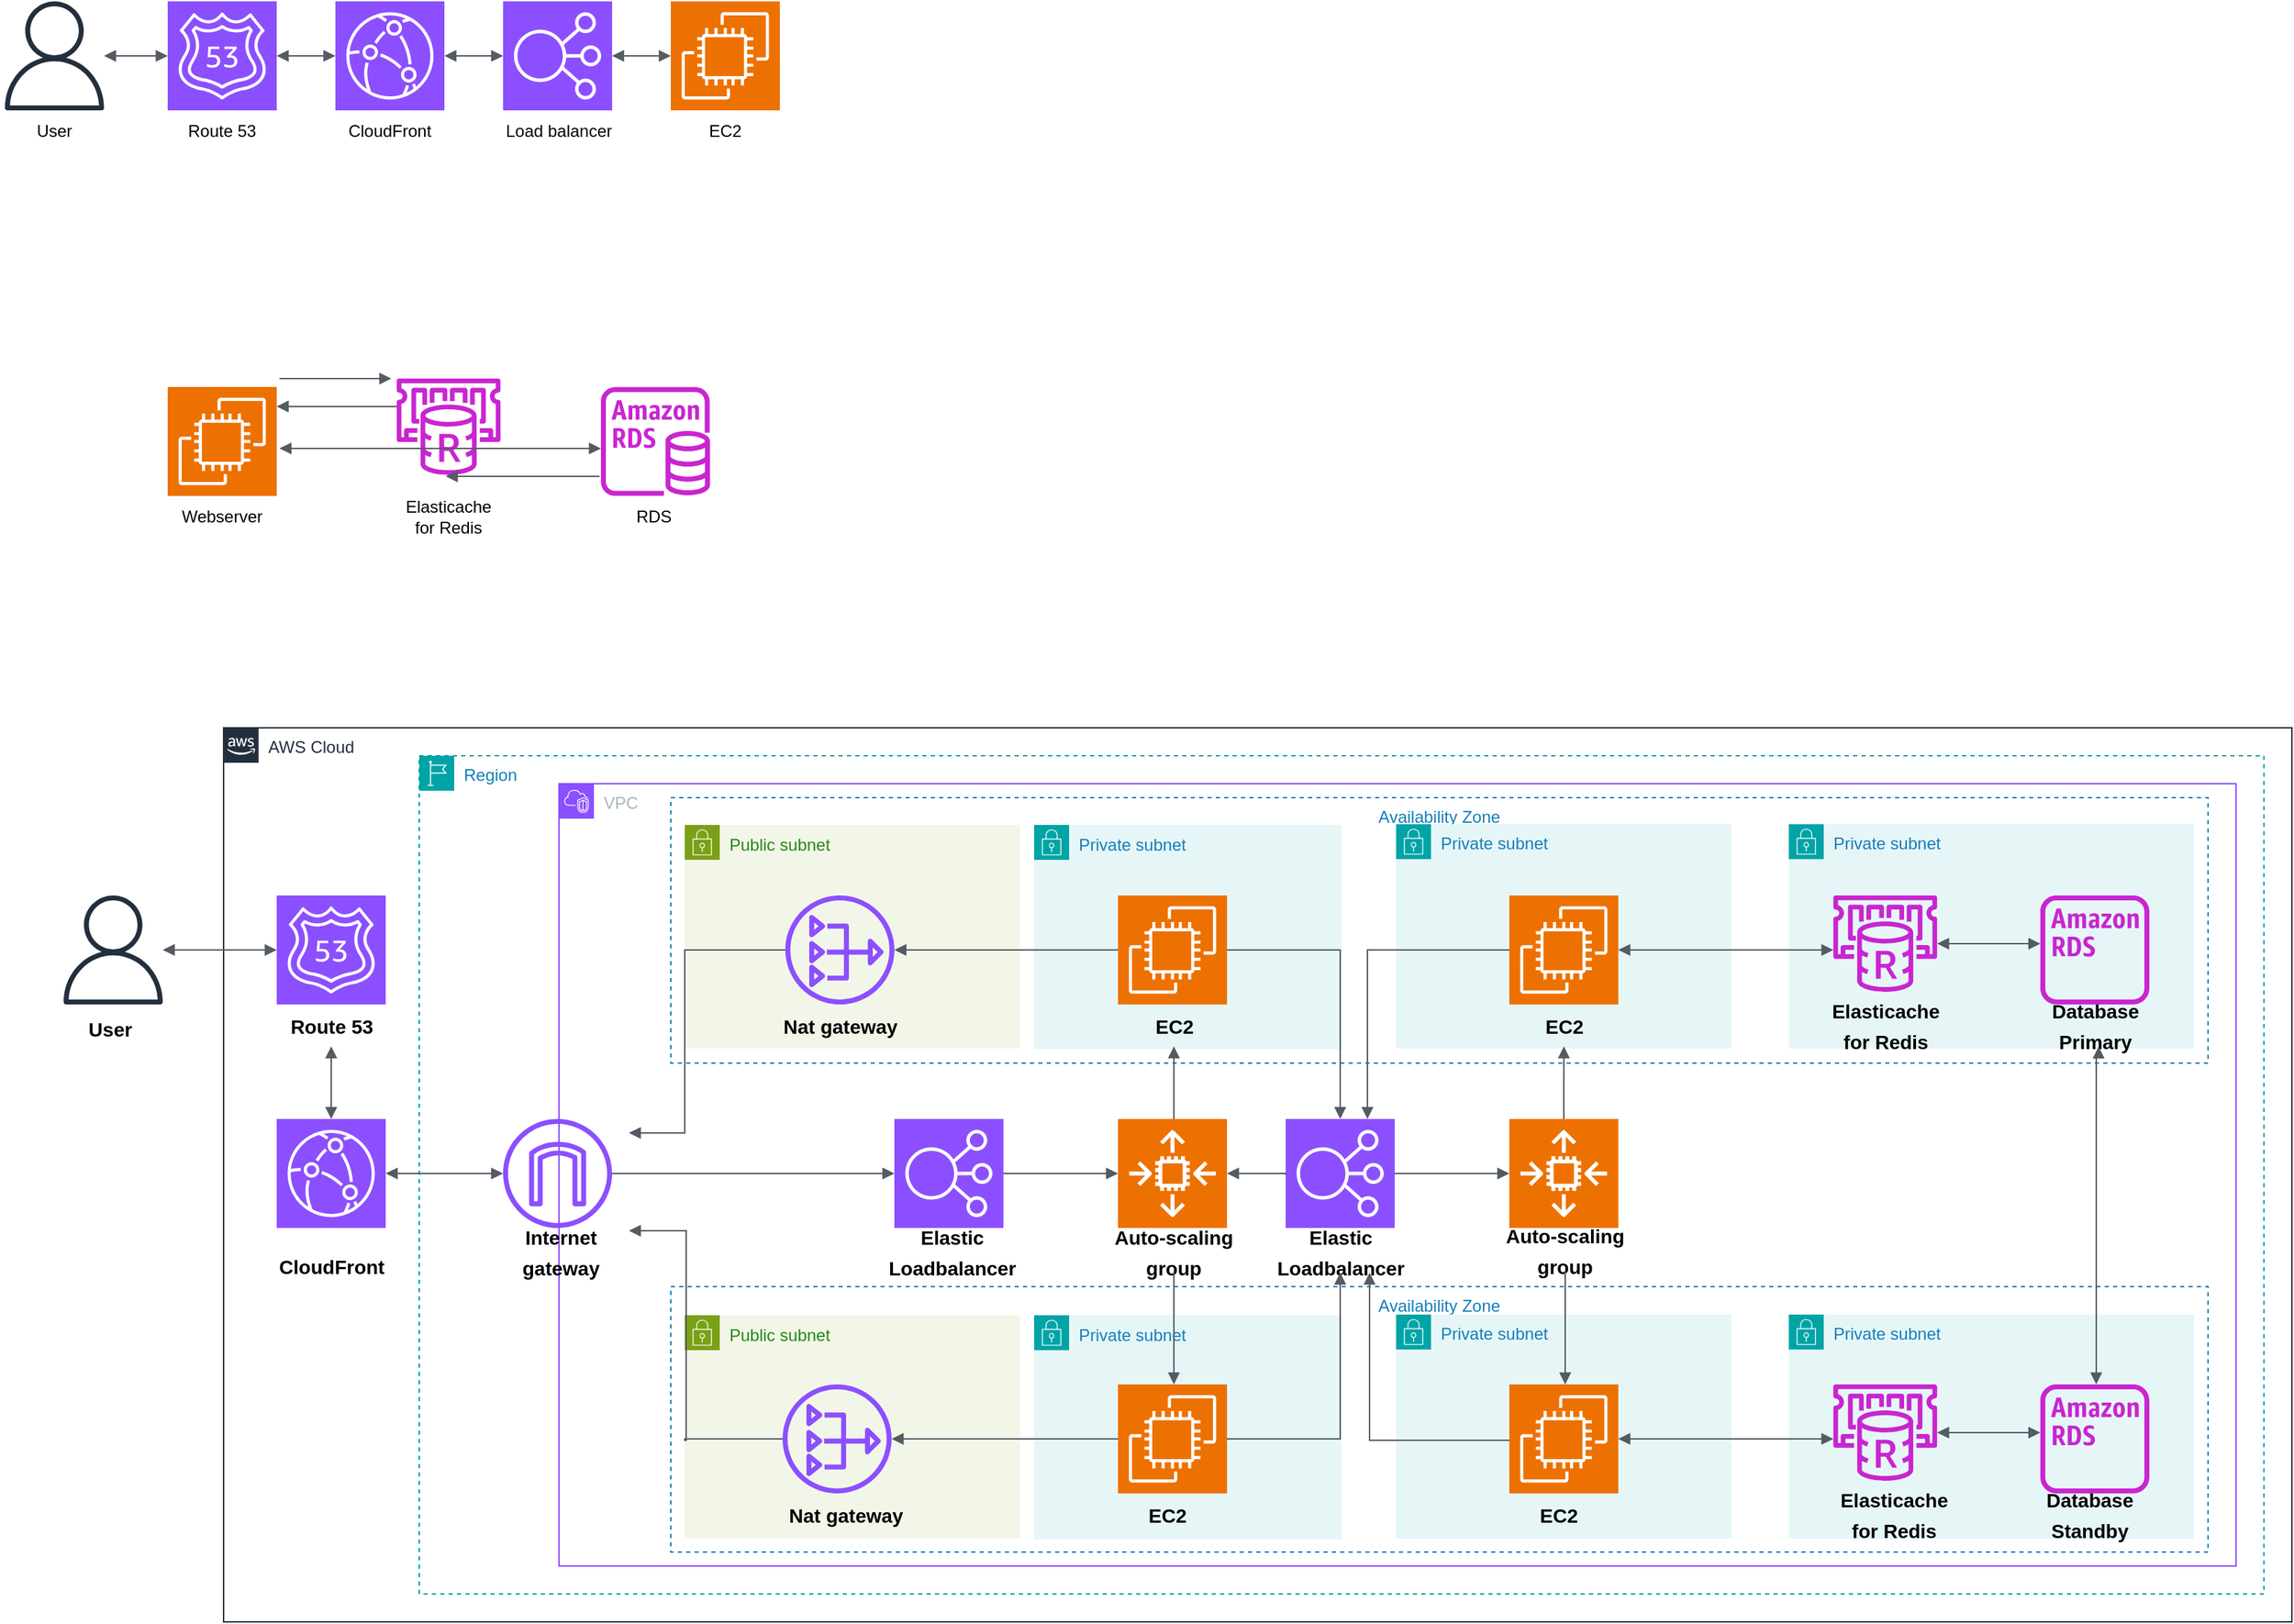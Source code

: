 <mxfile version="24.0.7" type="device">
  <diagram name="Sivu-1" id="OQtC_-HwIyGsEaLEecIQ">
    <mxGraphModel dx="818" dy="441" grid="1" gridSize="10" guides="1" tooltips="1" connect="1" arrows="1" fold="1" page="1" pageScale="1" pageWidth="827" pageHeight="1169" math="0" shadow="0">
      <root>
        <mxCell id="0" />
        <mxCell id="1" style="" parent="0" />
        <mxCell id="A7Okcxwv-YpMzJRRFR9Q-1" value="" style="sketch=0;points=[[0,0,0],[0.25,0,0],[0.5,0,0],[0.75,0,0],[1,0,0],[0,1,0],[0.25,1,0],[0.5,1,0],[0.75,1,0],[1,1,0],[0,0.25,0],[0,0.5,0],[0,0.75,0],[1,0.25,0],[1,0.5,0],[1,0.75,0]];outlineConnect=0;fontColor=#232F3E;fillColor=#8C4FFF;strokeColor=#ffffff;dashed=0;verticalLabelPosition=bottom;verticalAlign=top;align=center;html=1;fontSize=12;fontStyle=0;aspect=fixed;shape=mxgraph.aws4.resourceIcon;resIcon=mxgraph.aws4.cloudfront;" vertex="1" parent="1">
          <mxGeometry x="280" y="160" width="78" height="78" as="geometry" />
        </mxCell>
        <mxCell id="A7Okcxwv-YpMzJRRFR9Q-2" value="" style="sketch=0;points=[[0,0,0],[0.25,0,0],[0.5,0,0],[0.75,0,0],[1,0,0],[0,1,0],[0.25,1,0],[0.5,1,0],[0.75,1,0],[1,1,0],[0,0.25,0],[0,0.5,0],[0,0.75,0],[1,0.25,0],[1,0.5,0],[1,0.75,0]];outlineConnect=0;fontColor=#232F3E;fillColor=#ED7100;strokeColor=#ffffff;dashed=0;verticalLabelPosition=bottom;verticalAlign=top;align=center;html=1;fontSize=12;fontStyle=0;aspect=fixed;shape=mxgraph.aws4.resourceIcon;resIcon=mxgraph.aws4.ec2;" vertex="1" parent="1">
          <mxGeometry x="520" y="160" width="78" height="78" as="geometry" />
        </mxCell>
        <mxCell id="A7Okcxwv-YpMzJRRFR9Q-3" value="" style="sketch=0;outlineConnect=0;fontColor=#232F3E;gradientColor=none;fillColor=#232F3D;strokeColor=none;dashed=0;verticalLabelPosition=bottom;verticalAlign=top;align=center;html=1;fontSize=12;fontStyle=0;aspect=fixed;pointerEvents=1;shape=mxgraph.aws4.user;" vertex="1" parent="1">
          <mxGeometry x="40" y="160" width="78" height="78" as="geometry" />
        </mxCell>
        <mxCell id="A7Okcxwv-YpMzJRRFR9Q-5" value="" style="sketch=0;points=[[0,0,0],[0.25,0,0],[0.5,0,0],[0.75,0,0],[1,0,0],[0,1,0],[0.25,1,0],[0.5,1,0],[0.75,1,0],[1,1,0],[0,0.25,0],[0,0.5,0],[0,0.75,0],[1,0.25,0],[1,0.5,0],[1,0.75,0]];outlineConnect=0;fontColor=#232F3E;fillColor=#8C4FFF;strokeColor=#ffffff;dashed=0;verticalLabelPosition=bottom;verticalAlign=top;align=center;html=1;fontSize=12;fontStyle=0;aspect=fixed;shape=mxgraph.aws4.resourceIcon;resIcon=mxgraph.aws4.elastic_load_balancing;" vertex="1" parent="1">
          <mxGeometry x="400" y="160" width="78" height="78" as="geometry" />
        </mxCell>
        <mxCell id="A7Okcxwv-YpMzJRRFR9Q-7" value="" style="edgeStyle=orthogonalEdgeStyle;html=1;endArrow=block;elbow=vertical;startArrow=block;startFill=1;endFill=1;strokeColor=#545B64;rounded=0;exitX=1;exitY=0.5;exitDx=0;exitDy=0;exitPerimeter=0;" edge="1" parent="1" source="A7Okcxwv-YpMzJRRFR9Q-1" target="A7Okcxwv-YpMzJRRFR9Q-5">
          <mxGeometry width="100" relative="1" as="geometry">
            <mxPoint x="360" y="400" as="sourcePoint" />
            <mxPoint x="460" y="400" as="targetPoint" />
          </mxGeometry>
        </mxCell>
        <mxCell id="A7Okcxwv-YpMzJRRFR9Q-8" value="" style="edgeStyle=orthogonalEdgeStyle;html=1;endArrow=block;elbow=vertical;startArrow=block;startFill=1;endFill=1;strokeColor=#545B64;rounded=0;" edge="1" parent="1" source="A7Okcxwv-YpMzJRRFR9Q-5" target="A7Okcxwv-YpMzJRRFR9Q-2">
          <mxGeometry width="100" relative="1" as="geometry">
            <mxPoint x="360" y="400" as="sourcePoint" />
            <mxPoint x="460" y="400" as="targetPoint" />
          </mxGeometry>
        </mxCell>
        <mxCell id="A7Okcxwv-YpMzJRRFR9Q-9" value="User" style="text;strokeColor=none;align=center;fillColor=none;html=1;verticalAlign=middle;whiteSpace=wrap;rounded=0;" vertex="1" parent="1">
          <mxGeometry x="49" y="238" width="60" height="30" as="geometry" />
        </mxCell>
        <mxCell id="A7Okcxwv-YpMzJRRFR9Q-10" value="" style="sketch=0;points=[[0,0,0],[0.25,0,0],[0.5,0,0],[0.75,0,0],[1,0,0],[0,1,0],[0.25,1,0],[0.5,1,0],[0.75,1,0],[1,1,0],[0,0.25,0],[0,0.5,0],[0,0.75,0],[1,0.25,0],[1,0.5,0],[1,0.75,0]];outlineConnect=0;fontColor=#232F3E;fillColor=#8C4FFF;strokeColor=#ffffff;dashed=0;verticalLabelPosition=bottom;verticalAlign=top;align=center;html=1;fontSize=12;fontStyle=0;aspect=fixed;shape=mxgraph.aws4.resourceIcon;resIcon=mxgraph.aws4.route_53;" vertex="1" parent="1">
          <mxGeometry x="160" y="160" width="78" height="78" as="geometry" />
        </mxCell>
        <mxCell id="A7Okcxwv-YpMzJRRFR9Q-11" value="Route 53" style="text;strokeColor=none;align=center;fillColor=none;html=1;verticalAlign=middle;whiteSpace=wrap;rounded=0;" vertex="1" parent="1">
          <mxGeometry x="169" y="238" width="60" height="30" as="geometry" />
        </mxCell>
        <mxCell id="A7Okcxwv-YpMzJRRFR9Q-12" value="CloudFront" style="text;strokeColor=none;align=center;fillColor=none;html=1;verticalAlign=middle;whiteSpace=wrap;rounded=0;" vertex="1" parent="1">
          <mxGeometry x="289" y="238" width="60" height="30" as="geometry" />
        </mxCell>
        <mxCell id="A7Okcxwv-YpMzJRRFR9Q-13" value="Load balancer" style="text;strokeColor=none;align=center;fillColor=none;html=1;verticalAlign=middle;whiteSpace=wrap;rounded=0;" vertex="1" parent="1">
          <mxGeometry x="400" y="238" width="80" height="30" as="geometry" />
        </mxCell>
        <mxCell id="A7Okcxwv-YpMzJRRFR9Q-14" value="EC2" style="text;strokeColor=none;align=center;fillColor=none;html=1;verticalAlign=middle;whiteSpace=wrap;rounded=0;" vertex="1" parent="1">
          <mxGeometry x="529" y="238" width="60" height="30" as="geometry" />
        </mxCell>
        <mxCell id="A7Okcxwv-YpMzJRRFR9Q-15" value="" style="edgeStyle=orthogonalEdgeStyle;html=1;endArrow=block;elbow=vertical;startArrow=block;startFill=1;endFill=1;strokeColor=#545B64;rounded=0;" edge="1" parent="1" source="A7Okcxwv-YpMzJRRFR9Q-10" target="A7Okcxwv-YpMzJRRFR9Q-1">
          <mxGeometry width="100" relative="1" as="geometry">
            <mxPoint x="360" y="400" as="sourcePoint" />
            <mxPoint x="460" y="400" as="targetPoint" />
          </mxGeometry>
        </mxCell>
        <mxCell id="A7Okcxwv-YpMzJRRFR9Q-16" value="" style="edgeStyle=orthogonalEdgeStyle;html=1;endArrow=block;elbow=vertical;startArrow=block;startFill=1;endFill=1;strokeColor=#545B64;rounded=0;" edge="1" parent="1" source="A7Okcxwv-YpMzJRRFR9Q-3" target="A7Okcxwv-YpMzJRRFR9Q-10">
          <mxGeometry width="100" relative="1" as="geometry">
            <mxPoint x="360" y="400" as="sourcePoint" />
            <mxPoint x="460" y="400" as="targetPoint" />
          </mxGeometry>
        </mxCell>
        <mxCell id="A7Okcxwv-YpMzJRRFR9Q-17" value="" style="sketch=0;outlineConnect=0;fontColor=#232F3E;gradientColor=none;fillColor=#C925D1;strokeColor=none;dashed=0;verticalLabelPosition=bottom;verticalAlign=top;align=center;html=1;fontSize=12;fontStyle=0;aspect=fixed;pointerEvents=1;shape=mxgraph.aws4.elasticache_for_redis;" vertex="1" parent="1">
          <mxGeometry x="322" y="430" width="78" height="69" as="geometry" />
        </mxCell>
        <mxCell id="A7Okcxwv-YpMzJRRFR9Q-18" value="" style="sketch=0;outlineConnect=0;fontColor=#232F3E;gradientColor=none;fillColor=#C925D1;strokeColor=none;dashed=0;verticalLabelPosition=bottom;verticalAlign=top;align=center;html=1;fontSize=12;fontStyle=0;aspect=fixed;pointerEvents=1;shape=mxgraph.aws4.rds_instance;" vertex="1" parent="1">
          <mxGeometry x="470" y="436" width="78" height="78" as="geometry" />
        </mxCell>
        <mxCell id="A7Okcxwv-YpMzJRRFR9Q-19" value="" style="sketch=0;points=[[0,0,0],[0.25,0,0],[0.5,0,0],[0.75,0,0],[1,0,0],[0,1,0],[0.25,1,0],[0.5,1,0],[0.75,1,0],[1,1,0],[0,0.25,0],[0,0.5,0],[0,0.75,0],[1,0.25,0],[1,0.5,0],[1,0.75,0]];outlineConnect=0;fontColor=#232F3E;fillColor=#ED7100;strokeColor=#ffffff;dashed=0;verticalLabelPosition=bottom;verticalAlign=top;align=center;html=1;fontSize=12;fontStyle=0;aspect=fixed;shape=mxgraph.aws4.resourceIcon;resIcon=mxgraph.aws4.ec2;" vertex="1" parent="1">
          <mxGeometry x="160" y="436" width="78" height="78" as="geometry" />
        </mxCell>
        <mxCell id="A7Okcxwv-YpMzJRRFR9Q-21" value="" style="edgeStyle=orthogonalEdgeStyle;html=1;endArrow=block;elbow=vertical;startArrow=none;endFill=1;strokeColor=#545B64;rounded=0;" edge="1" parent="1">
          <mxGeometry width="100" relative="1" as="geometry">
            <mxPoint x="323.875" y="449.996" as="sourcePoint" />
            <mxPoint x="238" y="449.996" as="targetPoint" />
            <Array as="points">
              <mxPoint x="260" y="449.51" />
              <mxPoint x="260" y="449.51" />
            </Array>
          </mxGeometry>
        </mxCell>
        <mxCell id="A7Okcxwv-YpMzJRRFR9Q-22" value="" style="edgeStyle=orthogonalEdgeStyle;html=1;endArrow=block;elbow=vertical;startArrow=block;startFill=1;endFill=1;strokeColor=#545B64;rounded=0;" edge="1" parent="1">
          <mxGeometry width="100" relative="1" as="geometry">
            <mxPoint x="240" y="480" as="sourcePoint" />
            <mxPoint x="470" y="480" as="targetPoint" />
          </mxGeometry>
        </mxCell>
        <mxCell id="A7Okcxwv-YpMzJRRFR9Q-23" value="Webserver" style="text;strokeColor=none;align=center;fillColor=none;html=1;verticalAlign=middle;whiteSpace=wrap;rounded=0;" vertex="1" parent="1">
          <mxGeometry x="169" y="514" width="60" height="30" as="geometry" />
        </mxCell>
        <mxCell id="A7Okcxwv-YpMzJRRFR9Q-24" value="Elasticache for Redis" style="text;strokeColor=none;align=center;fillColor=none;html=1;verticalAlign=middle;whiteSpace=wrap;rounded=0;" vertex="1" parent="1">
          <mxGeometry x="331" y="514" width="60" height="30" as="geometry" />
        </mxCell>
        <mxCell id="A7Okcxwv-YpMzJRRFR9Q-25" value="RDS" style="text;strokeColor=none;align=center;fillColor=none;html=1;verticalAlign=middle;whiteSpace=wrap;rounded=0;" vertex="1" parent="1">
          <mxGeometry x="478" y="514" width="60" height="30" as="geometry" />
        </mxCell>
        <mxCell id="A7Okcxwv-YpMzJRRFR9Q-71" value="Alueet" style="locked=1;" parent="0" />
        <mxCell id="A7Okcxwv-YpMzJRRFR9Q-49" value="VPC" style="points=[[0,0],[0.25,0],[0.5,0],[0.75,0],[1,0],[1,0.25],[1,0.5],[1,0.75],[1,1],[0.75,1],[0.5,1],[0.25,1],[0,1],[0,0.75],[0,0.5],[0,0.25]];outlineConnect=0;gradientColor=none;html=1;whiteSpace=wrap;fontSize=12;fontStyle=0;container=1;pointerEvents=0;collapsible=0;recursiveResize=0;shape=mxgraph.aws4.group;grIcon=mxgraph.aws4.group_vpc2;strokeColor=#8C4FFF;fillColor=none;verticalAlign=top;align=left;spacingLeft=30;fontColor=#AAB7B8;dashed=0;" vertex="1" parent="A7Okcxwv-YpMzJRRFR9Q-71">
          <mxGeometry x="440" y="720" width="1200" height="560" as="geometry" />
        </mxCell>
        <mxCell id="A7Okcxwv-YpMzJRRFR9Q-50" value="Availability Zone" style="fillColor=none;strokeColor=#147EBA;dashed=1;verticalAlign=top;fontStyle=0;fontColor=#147EBA;whiteSpace=wrap;html=1;" vertex="1" parent="A7Okcxwv-YpMzJRRFR9Q-49">
          <mxGeometry x="80" y="10" width="1100" height="190" as="geometry" />
        </mxCell>
        <mxCell id="A7Okcxwv-YpMzJRRFR9Q-59" value="Availability Zone" style="fillColor=none;strokeColor=#147EBA;dashed=1;verticalAlign=top;fontStyle=0;fontColor=#147EBA;whiteSpace=wrap;html=1;" vertex="1" parent="A7Okcxwv-YpMzJRRFR9Q-49">
          <mxGeometry x="80" y="360" width="1100" height="190" as="geometry" />
        </mxCell>
        <mxCell id="A7Okcxwv-YpMzJRRFR9Q-67" value="" style="sketch=0;outlineConnect=0;fontColor=#232F3E;gradientColor=none;fillColor=#C925D1;strokeColor=none;dashed=0;verticalLabelPosition=bottom;verticalAlign=top;align=center;html=1;fontSize=12;fontStyle=0;aspect=fixed;pointerEvents=1;shape=mxgraph.aws4.elasticache_for_redis;" vertex="1" parent="A7Okcxwv-YpMzJRRFR9Q-49">
          <mxGeometry x="920" y="80" width="78" height="69" as="geometry" />
        </mxCell>
        <mxCell id="A7Okcxwv-YpMzJRRFR9Q-47" value="Region" style="points=[[0,0],[0.25,0],[0.5,0],[0.75,0],[1,0],[1,0.25],[1,0.5],[1,0.75],[1,1],[0.75,1],[0.5,1],[0.25,1],[0,1],[0,0.75],[0,0.5],[0,0.25]];outlineConnect=0;gradientColor=none;html=1;whiteSpace=wrap;fontSize=12;fontStyle=0;container=1;pointerEvents=0;collapsible=0;recursiveResize=0;shape=mxgraph.aws4.group;grIcon=mxgraph.aws4.group_region;strokeColor=#00A4A6;fillColor=none;verticalAlign=top;align=left;spacingLeft=30;fontColor=#147EBA;dashed=1;" vertex="1" parent="A7Okcxwv-YpMzJRRFR9Q-71">
          <mxGeometry x="340" y="700" width="1320" height="600" as="geometry" />
        </mxCell>
        <mxCell id="A7Okcxwv-YpMzJRRFR9Q-46" value="AWS Cloud" style="points=[[0,0],[0.25,0],[0.5,0],[0.75,0],[1,0],[1,0.25],[1,0.5],[1,0.75],[1,1],[0.75,1],[0.5,1],[0.25,1],[0,1],[0,0.75],[0,0.5],[0,0.25]];outlineConnect=0;gradientColor=none;html=1;whiteSpace=wrap;fontSize=12;fontStyle=0;container=1;pointerEvents=0;collapsible=0;recursiveResize=0;shape=mxgraph.aws4.group;grIcon=mxgraph.aws4.group_aws_cloud_alt;strokeColor=#232F3E;fillColor=none;verticalAlign=top;align=left;spacingLeft=30;fontColor=#232F3E;dashed=0;" vertex="1" parent="A7Okcxwv-YpMzJRRFR9Q-71">
          <mxGeometry x="200" y="680" width="1480" height="640" as="geometry" />
        </mxCell>
        <mxCell id="A7Okcxwv-YpMzJRRFR9Q-64" value="Private subnet" style="points=[[0,0],[0.25,0],[0.5,0],[0.75,0],[1,0],[1,0.25],[1,0.5],[1,0.75],[1,1],[0.75,1],[0.5,1],[0.25,1],[0,1],[0,0.75],[0,0.5],[0,0.25]];outlineConnect=0;gradientColor=none;html=1;whiteSpace=wrap;fontSize=12;fontStyle=0;container=1;pointerEvents=0;collapsible=0;recursiveResize=0;shape=mxgraph.aws4.group;grIcon=mxgraph.aws4.group_security_group;grStroke=0;strokeColor=#00A4A6;fillColor=#E6F6F7;verticalAlign=top;align=left;spacingLeft=30;fontColor=#147EBA;dashed=0;" vertex="1" parent="A7Okcxwv-YpMzJRRFR9Q-46">
          <mxGeometry x="839" y="69" width="240" height="160.5" as="geometry" />
        </mxCell>
        <mxCell id="A7Okcxwv-YpMzJRRFR9Q-65" value="Private subnet" style="points=[[0,0],[0.25,0],[0.5,0],[0.75,0],[1,0],[1,0.25],[1,0.5],[1,0.75],[1,1],[0.75,1],[0.5,1],[0.25,1],[0,1],[0,0.75],[0,0.5],[0,0.25]];outlineConnect=0;gradientColor=none;html=1;whiteSpace=wrap;fontSize=12;fontStyle=0;container=1;pointerEvents=0;collapsible=0;recursiveResize=0;shape=mxgraph.aws4.group;grIcon=mxgraph.aws4.group_security_group;grStroke=0;strokeColor=#00A4A6;fillColor=#E6F6F7;verticalAlign=top;align=left;spacingLeft=30;fontColor=#147EBA;dashed=0;" vertex="1" parent="A7Okcxwv-YpMzJRRFR9Q-46">
          <mxGeometry x="1120" y="69" width="290" height="160.5" as="geometry" />
        </mxCell>
        <mxCell id="A7Okcxwv-YpMzJRRFR9Q-62" value="Public subnet" style="points=[[0,0],[0.25,0],[0.5,0],[0.75,0],[1,0],[1,0.25],[1,0.5],[1,0.75],[1,1],[0.75,1],[0.5,1],[0.25,1],[0,1],[0,0.75],[0,0.5],[0,0.25]];outlineConnect=0;gradientColor=none;html=1;whiteSpace=wrap;fontSize=12;fontStyle=0;container=1;pointerEvents=0;collapsible=0;recursiveResize=0;shape=mxgraph.aws4.group;grIcon=mxgraph.aws4.group_security_group;grStroke=0;strokeColor=#7AA116;fillColor=#F2F6E8;verticalAlign=top;align=left;spacingLeft=30;fontColor=#248814;dashed=0;" vertex="1" parent="A7Okcxwv-YpMzJRRFR9Q-46">
          <mxGeometry x="330" y="69.5" width="240" height="160" as="geometry" />
        </mxCell>
        <mxCell id="A7Okcxwv-YpMzJRRFR9Q-63" value="Private subnet" style="points=[[0,0],[0.25,0],[0.5,0],[0.75,0],[1,0],[1,0.25],[1,0.5],[1,0.75],[1,1],[0.75,1],[0.5,1],[0.25,1],[0,1],[0,0.75],[0,0.5],[0,0.25]];outlineConnect=0;gradientColor=none;html=1;whiteSpace=wrap;fontSize=12;fontStyle=0;container=1;pointerEvents=0;collapsible=0;recursiveResize=0;shape=mxgraph.aws4.group;grIcon=mxgraph.aws4.group_security_group;grStroke=0;strokeColor=#00A4A6;fillColor=#E6F6F7;verticalAlign=top;align=left;spacingLeft=30;fontColor=#147EBA;dashed=0;" vertex="1" parent="A7Okcxwv-YpMzJRRFR9Q-46">
          <mxGeometry x="580" y="69.5" width="220" height="160.5" as="geometry" />
        </mxCell>
        <mxCell id="A7Okcxwv-YpMzJRRFR9Q-82" value="Private subnet" style="points=[[0,0],[0.25,0],[0.5,0],[0.75,0],[1,0],[1,0.25],[1,0.5],[1,0.75],[1,1],[0.75,1],[0.5,1],[0.25,1],[0,1],[0,0.75],[0,0.5],[0,0.25]];outlineConnect=0;gradientColor=none;html=1;whiteSpace=wrap;fontSize=12;fontStyle=0;container=1;pointerEvents=0;collapsible=0;recursiveResize=0;shape=mxgraph.aws4.group;grIcon=mxgraph.aws4.group_security_group;grStroke=0;strokeColor=#00A4A6;fillColor=#E6F6F7;verticalAlign=top;align=left;spacingLeft=30;fontColor=#147EBA;dashed=0;" vertex="1" parent="A7Okcxwv-YpMzJRRFR9Q-46">
          <mxGeometry x="839" y="420" width="240" height="160.5" as="geometry" />
        </mxCell>
        <mxCell id="A7Okcxwv-YpMzJRRFR9Q-83" value="Private subnet" style="points=[[0,0],[0.25,0],[0.5,0],[0.75,0],[1,0],[1,0.25],[1,0.5],[1,0.75],[1,1],[0.75,1],[0.5,1],[0.25,1],[0,1],[0,0.75],[0,0.5],[0,0.25]];outlineConnect=0;gradientColor=none;html=1;whiteSpace=wrap;fontSize=12;fontStyle=0;container=1;pointerEvents=0;collapsible=0;recursiveResize=0;shape=mxgraph.aws4.group;grIcon=mxgraph.aws4.group_security_group;grStroke=0;strokeColor=#00A4A6;fillColor=#E6F6F7;verticalAlign=top;align=left;spacingLeft=30;fontColor=#147EBA;dashed=0;" vertex="1" parent="A7Okcxwv-YpMzJRRFR9Q-46">
          <mxGeometry x="1120" y="420" width="290" height="160.5" as="geometry" />
        </mxCell>
        <mxCell id="A7Okcxwv-YpMzJRRFR9Q-84" value="Public subnet" style="points=[[0,0],[0.25,0],[0.5,0],[0.75,0],[1,0],[1,0.25],[1,0.5],[1,0.75],[1,1],[0.75,1],[0.5,1],[0.25,1],[0,1],[0,0.75],[0,0.5],[0,0.25]];outlineConnect=0;gradientColor=none;html=1;whiteSpace=wrap;fontSize=12;fontStyle=0;container=1;pointerEvents=0;collapsible=0;recursiveResize=0;shape=mxgraph.aws4.group;grIcon=mxgraph.aws4.group_security_group;grStroke=0;strokeColor=#7AA116;fillColor=#F2F6E8;verticalAlign=top;align=left;spacingLeft=30;fontColor=#248814;dashed=0;" vertex="1" parent="A7Okcxwv-YpMzJRRFR9Q-46">
          <mxGeometry x="330" y="420.5" width="240" height="160" as="geometry" />
        </mxCell>
        <mxCell id="A7Okcxwv-YpMzJRRFR9Q-85" value="Private subnet" style="points=[[0,0],[0.25,0],[0.5,0],[0.75,0],[1,0],[1,0.25],[1,0.5],[1,0.75],[1,1],[0.75,1],[0.5,1],[0.25,1],[0,1],[0,0.75],[0,0.5],[0,0.25]];outlineConnect=0;gradientColor=none;html=1;whiteSpace=wrap;fontSize=12;fontStyle=0;container=1;pointerEvents=0;collapsible=0;recursiveResize=0;shape=mxgraph.aws4.group;grIcon=mxgraph.aws4.group_security_group;grStroke=0;strokeColor=#00A4A6;fillColor=#E6F6F7;verticalAlign=top;align=left;spacingLeft=30;fontColor=#147EBA;dashed=0;" vertex="1" parent="A7Okcxwv-YpMzJRRFR9Q-46">
          <mxGeometry x="580" y="420.5" width="220" height="160.5" as="geometry" />
        </mxCell>
        <mxCell id="A7Okcxwv-YpMzJRRFR9Q-69" value="Symbolit" style="" parent="0" />
        <mxCell id="A7Okcxwv-YpMzJRRFR9Q-53" value="&lt;h2&gt;&lt;font style=&quot;font-size: 14px;&quot;&gt;CloudFront&lt;/font&gt;&lt;/h2&gt;" style="text;strokeColor=none;align=center;fillColor=none;html=1;verticalAlign=middle;whiteSpace=wrap;rounded=0;" vertex="1" parent="A7Okcxwv-YpMzJRRFR9Q-69">
          <mxGeometry x="243.5" y="1050" width="67" height="30" as="geometry" />
        </mxCell>
        <mxCell id="A7Okcxwv-YpMzJRRFR9Q-27" value="" style="sketch=0;points=[[0,0,0],[0.25,0,0],[0.5,0,0],[0.75,0,0],[1,0,0],[0,1,0],[0.25,1,0],[0.5,1,0],[0.75,1,0],[1,1,0],[0,0.25,0],[0,0.5,0],[0,0.75,0],[1,0.25,0],[1,0.5,0],[1,0.75,0]];outlineConnect=0;fontColor=#232F3E;fillColor=#8C4FFF;strokeColor=#ffffff;dashed=0;verticalLabelPosition=bottom;verticalAlign=top;align=center;html=1;fontSize=12;fontStyle=0;aspect=fixed;shape=mxgraph.aws4.resourceIcon;resIcon=mxgraph.aws4.route_53;" vertex="1" parent="A7Okcxwv-YpMzJRRFR9Q-69">
          <mxGeometry x="238" y="800" width="78" height="78" as="geometry" />
        </mxCell>
        <mxCell id="A7Okcxwv-YpMzJRRFR9Q-54" value="&lt;h2&gt;&lt;font style=&quot;font-size: 14px;&quot;&gt;Route 53&lt;/font&gt;&lt;/h2&gt;" style="text;strokeColor=none;align=center;fillColor=none;html=1;verticalAlign=middle;whiteSpace=wrap;rounded=0;" vertex="1" parent="A7Okcxwv-YpMzJRRFR9Q-69">
          <mxGeometry x="245.5" y="878" width="63" height="30" as="geometry" />
        </mxCell>
        <mxCell id="A7Okcxwv-YpMzJRRFR9Q-28" value="" style="sketch=0;points=[[0,0,0],[0.25,0,0],[0.5,0,0],[0.75,0,0],[1,0,0],[0,1,0],[0.25,1,0],[0.5,1,0],[0.75,1,0],[1,1,0],[0,0.25,0],[0,0.5,0],[0,0.75,0],[1,0.25,0],[1,0.5,0],[1,0.75,0]];outlineConnect=0;fontColor=#232F3E;fillColor=#8C4FFF;strokeColor=#ffffff;dashed=0;verticalLabelPosition=bottom;verticalAlign=top;align=center;html=1;fontSize=12;fontStyle=0;aspect=fixed;shape=mxgraph.aws4.resourceIcon;resIcon=mxgraph.aws4.cloudfront;" vertex="1" parent="A7Okcxwv-YpMzJRRFR9Q-69">
          <mxGeometry x="238" y="960" width="78" height="78" as="geometry" />
        </mxCell>
        <mxCell id="A7Okcxwv-YpMzJRRFR9Q-26" value="" style="sketch=0;outlineConnect=0;fontColor=#232F3E;gradientColor=none;fillColor=#232F3D;strokeColor=none;dashed=0;verticalLabelPosition=bottom;verticalAlign=top;align=center;html=1;fontSize=12;fontStyle=0;aspect=fixed;pointerEvents=1;shape=mxgraph.aws4.user;" vertex="1" parent="A7Okcxwv-YpMzJRRFR9Q-69">
          <mxGeometry x="82" y="800" width="78" height="78" as="geometry" />
        </mxCell>
        <mxCell id="A7Okcxwv-YpMzJRRFR9Q-52" value="&lt;h2&gt;&lt;font style=&quot;font-size: 14px;&quot;&gt;User&lt;/font&gt;&lt;/h2&gt;" style="text;strokeColor=none;align=center;fillColor=none;html=1;verticalAlign=middle;whiteSpace=wrap;rounded=0;" vertex="1" parent="A7Okcxwv-YpMzJRRFR9Q-69">
          <mxGeometry x="89" y="880" width="60" height="30" as="geometry" />
        </mxCell>
        <mxCell id="A7Okcxwv-YpMzJRRFR9Q-29" value="" style="sketch=0;outlineConnect=0;fontColor=#232F3E;gradientColor=none;fillColor=#8C4FFF;strokeColor=none;dashed=0;verticalLabelPosition=bottom;verticalAlign=top;align=center;html=1;fontSize=12;fontStyle=0;aspect=fixed;pointerEvents=1;shape=mxgraph.aws4.internet_gateway;" vertex="1" parent="A7Okcxwv-YpMzJRRFR9Q-69">
          <mxGeometry x="400" y="960" width="78" height="78" as="geometry" />
        </mxCell>
        <mxCell id="A7Okcxwv-YpMzJRRFR9Q-42" value="" style="sketch=0;outlineConnect=0;fontColor=#232F3E;gradientColor=none;fillColor=#8C4FFF;strokeColor=none;dashed=0;verticalLabelPosition=bottom;verticalAlign=top;align=center;html=1;fontSize=12;fontStyle=0;aspect=fixed;pointerEvents=1;shape=mxgraph.aws4.nat_gateway;" vertex="1" parent="A7Okcxwv-YpMzJRRFR9Q-69">
          <mxGeometry x="602" y="800" width="78" height="78" as="geometry" />
        </mxCell>
        <mxCell id="A7Okcxwv-YpMzJRRFR9Q-34" value="" style="sketch=0;points=[[0,0,0],[0.25,0,0],[0.5,0,0],[0.75,0,0],[1,0,0],[0,1,0],[0.25,1,0],[0.5,1,0],[0.75,1,0],[1,1,0],[0,0.25,0],[0,0.5,0],[0,0.75,0],[1,0.25,0],[1,0.5,0],[1,0.75,0]];outlineConnect=0;fontColor=#232F3E;fillColor=#ED7100;strokeColor=#ffffff;dashed=0;verticalLabelPosition=bottom;verticalAlign=top;align=center;html=1;fontSize=12;fontStyle=0;aspect=fixed;shape=mxgraph.aws4.resourceIcon;resIcon=mxgraph.aws4.ec2;" vertex="1" parent="A7Okcxwv-YpMzJRRFR9Q-69">
          <mxGeometry x="840" y="800" width="78" height="78" as="geometry" />
        </mxCell>
        <mxCell id="A7Okcxwv-YpMzJRRFR9Q-72" value="" style="sketch=0;points=[[0,0,0],[0.25,0,0],[0.5,0,0],[0.75,0,0],[1,0,0],[0,1,0],[0.25,1,0],[0.5,1,0],[0.75,1,0],[1,1,0],[0,0.25,0],[0,0.5,0],[0,0.75,0],[1,0.25,0],[1,0.5,0],[1,0.75,0]];outlineConnect=0;fontColor=#232F3E;fillColor=#ED7100;strokeColor=#ffffff;dashed=0;verticalLabelPosition=bottom;verticalAlign=top;align=center;html=1;fontSize=12;fontStyle=0;aspect=fixed;shape=mxgraph.aws4.resourceIcon;resIcon=mxgraph.aws4.ec2;" vertex="1" parent="A7Okcxwv-YpMzJRRFR9Q-69">
          <mxGeometry x="1120" y="800" width="78" height="78" as="geometry" />
        </mxCell>
        <mxCell id="A7Okcxwv-YpMzJRRFR9Q-60" value="&lt;h2&gt;&lt;font style=&quot;font-size: 14px;&quot;&gt;Auto-scaling group&lt;/font&gt;&lt;/h2&gt;" style="text;strokeColor=none;align=center;fillColor=none;html=1;verticalAlign=middle;whiteSpace=wrap;rounded=0;" vertex="1" parent="A7Okcxwv-YpMzJRRFR9Q-69">
          <mxGeometry x="830" y="1040" width="100" height="30" as="geometry" />
        </mxCell>
        <mxCell id="A7Okcxwv-YpMzJRRFR9Q-31" value="" style="sketch=0;points=[[0,0,0],[0.25,0,0],[0.5,0,0],[0.75,0,0],[1,0,0],[0,1,0],[0.25,1,0],[0.5,1,0],[0.75,1,0],[1,1,0],[0,0.25,0],[0,0.5,0],[0,0.75,0],[1,0.25,0],[1,0.5,0],[1,0.75,0]];outlineConnect=0;fontColor=#232F3E;fillColor=#8C4FFF;strokeColor=#ffffff;dashed=0;verticalLabelPosition=bottom;verticalAlign=top;align=center;html=1;fontSize=12;fontStyle=0;aspect=fixed;shape=mxgraph.aws4.resourceIcon;resIcon=mxgraph.aws4.elastic_load_balancing;" vertex="1" parent="A7Okcxwv-YpMzJRRFR9Q-69">
          <mxGeometry x="960" y="960" width="78" height="78" as="geometry" />
        </mxCell>
        <mxCell id="A7Okcxwv-YpMzJRRFR9Q-57" value="&lt;h2&gt;&lt;font style=&quot;font-size: 14px;&quot;&gt;Elastic Loadbalancer&lt;/font&gt;&lt;/h2&gt;" style="text;strokeColor=none;align=center;fillColor=none;html=1;verticalAlign=middle;whiteSpace=wrap;rounded=0;" vertex="1" parent="A7Okcxwv-YpMzJRRFR9Q-69">
          <mxGeometry x="967.5" y="1040" width="63" height="30" as="geometry" />
        </mxCell>
        <mxCell id="A7Okcxwv-YpMzJRRFR9Q-56" value="&lt;h2&gt;&lt;font style=&quot;font-size: 14px;&quot;&gt;Elastic Loadbalancer&lt;/font&gt;&lt;/h2&gt;" style="text;strokeColor=none;align=center;fillColor=none;html=1;verticalAlign=middle;whiteSpace=wrap;rounded=0;" vertex="1" parent="A7Okcxwv-YpMzJRRFR9Q-69">
          <mxGeometry x="690" y="1040" width="63" height="30" as="geometry" />
        </mxCell>
        <mxCell id="A7Okcxwv-YpMzJRRFR9Q-30" value="" style="sketch=0;points=[[0,0,0],[0.25,0,0],[0.5,0,0],[0.75,0,0],[1,0,0],[0,1,0],[0.25,1,0],[0.5,1,0],[0.75,1,0],[1,1,0],[0,0.25,0],[0,0.5,0],[0,0.75,0],[1,0.25,0],[1,0.5,0],[1,0.75,0]];outlineConnect=0;fontColor=#232F3E;fillColor=#8C4FFF;strokeColor=#ffffff;dashed=0;verticalLabelPosition=bottom;verticalAlign=top;align=center;html=1;fontSize=12;fontStyle=0;aspect=fixed;shape=mxgraph.aws4.resourceIcon;resIcon=mxgraph.aws4.elastic_load_balancing;" vertex="1" parent="A7Okcxwv-YpMzJRRFR9Q-69">
          <mxGeometry x="680" y="960" width="78" height="78" as="geometry" />
        </mxCell>
        <mxCell id="A7Okcxwv-YpMzJRRFR9Q-61" value="&lt;h2&gt;&lt;font style=&quot;font-size: 14px;&quot;&gt;Auto-scaling group&lt;/font&gt;&lt;/h2&gt;" style="text;strokeColor=none;align=center;fillColor=none;html=1;verticalAlign=middle;whiteSpace=wrap;rounded=0;" vertex="1" parent="A7Okcxwv-YpMzJRRFR9Q-69">
          <mxGeometry x="1110" y="1039" width="100" height="30" as="geometry" />
        </mxCell>
        <mxCell id="A7Okcxwv-YpMzJRRFR9Q-32" value="" style="sketch=0;points=[[0,0,0],[0.25,0,0],[0.5,0,0],[0.75,0,0],[1,0,0],[0,1,0],[0.25,1,0],[0.5,1,0],[0.75,1,0],[1,1,0],[0,0.25,0],[0,0.5,0],[0,0.75,0],[1,0.25,0],[1,0.5,0],[1,0.75,0]];outlineConnect=0;fontColor=#232F3E;fillColor=#ED7100;strokeColor=#ffffff;dashed=0;verticalLabelPosition=bottom;verticalAlign=top;align=center;html=1;fontSize=12;fontStyle=0;aspect=fixed;shape=mxgraph.aws4.resourceIcon;resIcon=mxgraph.aws4.auto_scaling2;" vertex="1" parent="A7Okcxwv-YpMzJRRFR9Q-69">
          <mxGeometry x="840" y="960" width="78" height="78" as="geometry" />
        </mxCell>
        <mxCell id="A7Okcxwv-YpMzJRRFR9Q-55" value="&lt;h2&gt;&lt;font style=&quot;font-size: 14px;&quot;&gt;Internet gateway&lt;/font&gt;&lt;/h2&gt;" style="text;strokeColor=none;align=center;fillColor=none;html=1;verticalAlign=middle;whiteSpace=wrap;rounded=0;" vertex="1" parent="A7Okcxwv-YpMzJRRFR9Q-69">
          <mxGeometry x="410" y="1040" width="63" height="30" as="geometry" />
        </mxCell>
        <mxCell id="A7Okcxwv-YpMzJRRFR9Q-33" value="" style="sketch=0;points=[[0,0,0],[0.25,0,0],[0.5,0,0],[0.75,0,0],[1,0,0],[0,1,0],[0.25,1,0],[0.5,1,0],[0.75,1,0],[1,1,0],[0,0.25,0],[0,0.5,0],[0,0.75,0],[1,0.25,0],[1,0.5,0],[1,0.75,0]];outlineConnect=0;fontColor=#232F3E;fillColor=#ED7100;strokeColor=#ffffff;dashed=0;verticalLabelPosition=bottom;verticalAlign=top;align=center;html=1;fontSize=12;fontStyle=0;aspect=fixed;shape=mxgraph.aws4.resourceIcon;resIcon=mxgraph.aws4.auto_scaling2;" vertex="1" parent="A7Okcxwv-YpMzJRRFR9Q-69">
          <mxGeometry x="1120" y="960" width="78" height="78" as="geometry" />
        </mxCell>
        <mxCell id="A7Okcxwv-YpMzJRRFR9Q-73" value="" style="sketch=0;outlineConnect=0;fontColor=#232F3E;gradientColor=none;fillColor=#C925D1;strokeColor=none;dashed=0;verticalLabelPosition=bottom;verticalAlign=top;align=center;html=1;fontSize=12;fontStyle=0;aspect=fixed;pointerEvents=1;shape=mxgraph.aws4.elasticache_for_redis;" vertex="1" parent="A7Okcxwv-YpMzJRRFR9Q-69">
          <mxGeometry x="1350" y="800" width="78" height="69" as="geometry" />
        </mxCell>
        <mxCell id="A7Okcxwv-YpMzJRRFR9Q-74" value="" style="sketch=0;outlineConnect=0;fontColor=#232F3E;gradientColor=none;fillColor=#C925D1;strokeColor=none;dashed=0;verticalLabelPosition=bottom;verticalAlign=top;align=center;html=1;fontSize=12;fontStyle=0;aspect=fixed;pointerEvents=1;shape=mxgraph.aws4.rds_instance_alt;" vertex="1" parent="A7Okcxwv-YpMzJRRFR9Q-69">
          <mxGeometry x="1500" y="800" width="78" height="78" as="geometry" />
        </mxCell>
        <mxCell id="A7Okcxwv-YpMzJRRFR9Q-77" value="&lt;h2&gt;&lt;font style=&quot;font-size: 14px;&quot;&gt;Nat gateway&lt;/font&gt;&lt;/h2&gt;" style="text;strokeColor=none;align=center;fillColor=none;html=1;verticalAlign=middle;whiteSpace=wrap;rounded=0;" vertex="1" parent="A7Okcxwv-YpMzJRRFR9Q-69">
          <mxGeometry x="595.75" y="878" width="90.5" height="30" as="geometry" />
        </mxCell>
        <mxCell id="A7Okcxwv-YpMzJRRFR9Q-78" value="&lt;h2&gt;&lt;font style=&quot;font-size: 14px;&quot;&gt;EC2&lt;/font&gt;&lt;/h2&gt;" style="text;strokeColor=none;align=center;fillColor=none;html=1;verticalAlign=middle;whiteSpace=wrap;rounded=0;" vertex="1" parent="A7Okcxwv-YpMzJRRFR9Q-69">
          <mxGeometry x="834.75" y="878" width="90.5" height="30" as="geometry" />
        </mxCell>
        <mxCell id="A7Okcxwv-YpMzJRRFR9Q-79" value="&lt;h2&gt;&lt;font style=&quot;font-size: 14px;&quot;&gt;EC2&lt;/font&gt;&lt;/h2&gt;" style="text;strokeColor=none;align=center;fillColor=none;html=1;verticalAlign=middle;whiteSpace=wrap;rounded=0;" vertex="1" parent="A7Okcxwv-YpMzJRRFR9Q-69">
          <mxGeometry x="1113.75" y="878" width="90.5" height="30" as="geometry" />
        </mxCell>
        <mxCell id="A7Okcxwv-YpMzJRRFR9Q-80" value="&lt;h2&gt;&lt;font style=&quot;font-size: 14px;&quot;&gt;Elasticache for Redis&lt;/font&gt;&lt;/h2&gt;" style="text;strokeColor=none;align=center;fillColor=none;html=1;verticalAlign=middle;whiteSpace=wrap;rounded=0;" vertex="1" parent="A7Okcxwv-YpMzJRRFR9Q-69">
          <mxGeometry x="1343.75" y="878" width="90.5" height="30" as="geometry" />
        </mxCell>
        <mxCell id="A7Okcxwv-YpMzJRRFR9Q-81" value="&lt;h2&gt;&lt;font style=&quot;font-size: 14px;&quot;&gt;Database Primary&lt;/font&gt;&lt;/h2&gt;" style="text;strokeColor=none;align=center;fillColor=none;html=1;verticalAlign=middle;whiteSpace=wrap;rounded=0;" vertex="1" parent="A7Okcxwv-YpMzJRRFR9Q-69">
          <mxGeometry x="1493.75" y="878" width="90.5" height="30" as="geometry" />
        </mxCell>
        <mxCell id="A7Okcxwv-YpMzJRRFR9Q-86" value="" style="sketch=0;outlineConnect=0;fontColor=#232F3E;gradientColor=none;fillColor=#8C4FFF;strokeColor=none;dashed=0;verticalLabelPosition=bottom;verticalAlign=top;align=center;html=1;fontSize=12;fontStyle=0;aspect=fixed;pointerEvents=1;shape=mxgraph.aws4.nat_gateway;" vertex="1" parent="A7Okcxwv-YpMzJRRFR9Q-69">
          <mxGeometry x="600" y="1150" width="78" height="78" as="geometry" />
        </mxCell>
        <mxCell id="A7Okcxwv-YpMzJRRFR9Q-87" value="" style="sketch=0;points=[[0,0,0],[0.25,0,0],[0.5,0,0],[0.75,0,0],[1,0,0],[0,1,0],[0.25,1,0],[0.5,1,0],[0.75,1,0],[1,1,0],[0,0.25,0],[0,0.5,0],[0,0.75,0],[1,0.25,0],[1,0.5,0],[1,0.75,0]];outlineConnect=0;fontColor=#232F3E;fillColor=#ED7100;strokeColor=#ffffff;dashed=0;verticalLabelPosition=bottom;verticalAlign=top;align=center;html=1;fontSize=12;fontStyle=0;aspect=fixed;shape=mxgraph.aws4.resourceIcon;resIcon=mxgraph.aws4.ec2;" vertex="1" parent="A7Okcxwv-YpMzJRRFR9Q-69">
          <mxGeometry x="840" y="1150" width="78" height="78" as="geometry" />
        </mxCell>
        <mxCell id="A7Okcxwv-YpMzJRRFR9Q-88" value="" style="sketch=0;points=[[0,0,0],[0.25,0,0],[0.5,0,0],[0.75,0,0],[1,0,0],[0,1,0],[0.25,1,0],[0.5,1,0],[0.75,1,0],[1,1,0],[0,0.25,0],[0,0.5,0],[0,0.75,0],[1,0.25,0],[1,0.5,0],[1,0.75,0]];outlineConnect=0;fontColor=#232F3E;fillColor=#ED7100;strokeColor=#ffffff;dashed=0;verticalLabelPosition=bottom;verticalAlign=top;align=center;html=1;fontSize=12;fontStyle=0;aspect=fixed;shape=mxgraph.aws4.resourceIcon;resIcon=mxgraph.aws4.ec2;" vertex="1" parent="A7Okcxwv-YpMzJRRFR9Q-69">
          <mxGeometry x="1120" y="1150" width="78" height="78" as="geometry" />
        </mxCell>
        <mxCell id="A7Okcxwv-YpMzJRRFR9Q-89" value="" style="sketch=0;outlineConnect=0;fontColor=#232F3E;gradientColor=none;fillColor=#C925D1;strokeColor=none;dashed=0;verticalLabelPosition=bottom;verticalAlign=top;align=center;html=1;fontSize=12;fontStyle=0;aspect=fixed;pointerEvents=1;shape=mxgraph.aws4.elasticache_for_redis;" vertex="1" parent="A7Okcxwv-YpMzJRRFR9Q-69">
          <mxGeometry x="1350" y="1150" width="78" height="69" as="geometry" />
        </mxCell>
        <mxCell id="A7Okcxwv-YpMzJRRFR9Q-90" value="" style="sketch=0;outlineConnect=0;fontColor=#232F3E;gradientColor=none;fillColor=#C925D1;strokeColor=none;dashed=0;verticalLabelPosition=bottom;verticalAlign=top;align=center;html=1;fontSize=12;fontStyle=0;aspect=fixed;pointerEvents=1;shape=mxgraph.aws4.rds_instance_alt;" vertex="1" parent="A7Okcxwv-YpMzJRRFR9Q-69">
          <mxGeometry x="1500" y="1150" width="78" height="78" as="geometry" />
        </mxCell>
        <mxCell id="A7Okcxwv-YpMzJRRFR9Q-91" value="&lt;h2&gt;&lt;font style=&quot;font-size: 14px;&quot;&gt;Nat gateway&lt;/font&gt;&lt;/h2&gt;" style="text;strokeColor=none;align=center;fillColor=none;html=1;verticalAlign=middle;whiteSpace=wrap;rounded=0;" vertex="1" parent="A7Okcxwv-YpMzJRRFR9Q-69">
          <mxGeometry x="600" y="1228" width="90.5" height="30" as="geometry" />
        </mxCell>
        <mxCell id="A7Okcxwv-YpMzJRRFR9Q-92" value="&lt;h2&gt;&lt;font style=&quot;font-size: 14px;&quot;&gt;EC2&lt;/font&gt;&lt;/h2&gt;" style="text;strokeColor=none;align=center;fillColor=none;html=1;verticalAlign=middle;whiteSpace=wrap;rounded=0;" vertex="1" parent="A7Okcxwv-YpMzJRRFR9Q-69">
          <mxGeometry x="830" y="1228" width="90.5" height="30" as="geometry" />
        </mxCell>
        <mxCell id="A7Okcxwv-YpMzJRRFR9Q-93" value="&lt;h2&gt;&lt;font style=&quot;font-size: 14px;&quot;&gt;EC2&lt;/font&gt;&lt;/h2&gt;" style="text;strokeColor=none;align=center;fillColor=none;html=1;verticalAlign=middle;whiteSpace=wrap;rounded=0;" vertex="1" parent="A7Okcxwv-YpMzJRRFR9Q-69">
          <mxGeometry x="1110" y="1228" width="90.5" height="30" as="geometry" />
        </mxCell>
        <mxCell id="A7Okcxwv-YpMzJRRFR9Q-94" value="&lt;h2&gt;&lt;font style=&quot;font-size: 14px;&quot;&gt;Elasticache for Redis&lt;/font&gt;&lt;/h2&gt;" style="text;strokeColor=none;align=center;fillColor=none;html=1;verticalAlign=middle;whiteSpace=wrap;rounded=0;" vertex="1" parent="A7Okcxwv-YpMzJRRFR9Q-69">
          <mxGeometry x="1350" y="1228" width="90.5" height="30" as="geometry" />
        </mxCell>
        <mxCell id="A7Okcxwv-YpMzJRRFR9Q-95" value="&lt;h2&gt;&lt;font style=&quot;font-size: 14px;&quot;&gt;Database Standby&lt;/font&gt;&lt;/h2&gt;" style="text;strokeColor=none;align=center;fillColor=none;html=1;verticalAlign=middle;whiteSpace=wrap;rounded=0;" vertex="1" parent="A7Okcxwv-YpMzJRRFR9Q-69">
          <mxGeometry x="1490" y="1228" width="90.5" height="30" as="geometry" />
        </mxCell>
        <mxCell id="A7Okcxwv-YpMzJRRFR9Q-97" value="Nuolet" parent="0" />
        <mxCell id="A7Okcxwv-YpMzJRRFR9Q-99" value="" style="edgeStyle=orthogonalEdgeStyle;html=1;endArrow=block;elbow=vertical;startArrow=block;startFill=1;endFill=1;strokeColor=#545B64;rounded=0;" edge="1" parent="A7Okcxwv-YpMzJRRFR9Q-97" source="A7Okcxwv-YpMzJRRFR9Q-26" target="A7Okcxwv-YpMzJRRFR9Q-27">
          <mxGeometry width="100" relative="1" as="geometry">
            <mxPoint x="540" y="940" as="sourcePoint" />
            <mxPoint x="640" y="940" as="targetPoint" />
          </mxGeometry>
        </mxCell>
        <mxCell id="A7Okcxwv-YpMzJRRFR9Q-100" value="" style="edgeStyle=orthogonalEdgeStyle;html=1;endArrow=block;elbow=vertical;startArrow=block;startFill=1;endFill=1;strokeColor=#545B64;rounded=0;exitX=0.5;exitY=1;exitDx=0;exitDy=0;" edge="1" parent="A7Okcxwv-YpMzJRRFR9Q-97" source="A7Okcxwv-YpMzJRRFR9Q-54" target="A7Okcxwv-YpMzJRRFR9Q-28">
          <mxGeometry width="100" relative="1" as="geometry">
            <mxPoint x="540" y="940" as="sourcePoint" />
            <mxPoint x="640" y="940" as="targetPoint" />
          </mxGeometry>
        </mxCell>
        <mxCell id="A7Okcxwv-YpMzJRRFR9Q-101" value="" style="edgeStyle=orthogonalEdgeStyle;html=1;endArrow=block;elbow=vertical;startArrow=block;startFill=1;endFill=1;strokeColor=#545B64;rounded=0;" edge="1" parent="A7Okcxwv-YpMzJRRFR9Q-97" source="A7Okcxwv-YpMzJRRFR9Q-28" target="A7Okcxwv-YpMzJRRFR9Q-29">
          <mxGeometry width="100" relative="1" as="geometry">
            <mxPoint x="540" y="940" as="sourcePoint" />
            <mxPoint x="450" y="1000" as="targetPoint" />
          </mxGeometry>
        </mxCell>
        <mxCell id="A7Okcxwv-YpMzJRRFR9Q-103" value="" style="edgeStyle=orthogonalEdgeStyle;html=1;endArrow=block;elbow=vertical;startArrow=none;endFill=1;strokeColor=#545B64;rounded=0;" edge="1" parent="A7Okcxwv-YpMzJRRFR9Q-97" source="A7Okcxwv-YpMzJRRFR9Q-29" target="A7Okcxwv-YpMzJRRFR9Q-30">
          <mxGeometry width="100" relative="1" as="geometry">
            <mxPoint x="540" y="940" as="sourcePoint" />
            <mxPoint x="640" y="940" as="targetPoint" />
          </mxGeometry>
        </mxCell>
        <mxCell id="A7Okcxwv-YpMzJRRFR9Q-104" value="" style="edgeStyle=orthogonalEdgeStyle;html=1;endArrow=block;elbow=vertical;startArrow=none;endFill=1;strokeColor=#545B64;rounded=0;" edge="1" parent="A7Okcxwv-YpMzJRRFR9Q-97" source="A7Okcxwv-YpMzJRRFR9Q-30" target="A7Okcxwv-YpMzJRRFR9Q-32">
          <mxGeometry width="100" relative="1" as="geometry">
            <mxPoint x="710" y="940" as="sourcePoint" />
            <mxPoint x="810" y="940" as="targetPoint" />
          </mxGeometry>
        </mxCell>
        <mxCell id="A7Okcxwv-YpMzJRRFR9Q-109" value="" style="edgeStyle=orthogonalEdgeStyle;html=1;endArrow=none;elbow=vertical;startArrow=block;startFill=1;strokeColor=#545B64;rounded=0;" edge="1" parent="A7Okcxwv-YpMzJRRFR9Q-97" target="A7Okcxwv-YpMzJRRFR9Q-42">
          <mxGeometry width="100" relative="1" as="geometry">
            <mxPoint x="490" y="970" as="sourcePoint" />
            <mxPoint x="560" y="840" as="targetPoint" />
            <Array as="points">
              <mxPoint x="530" y="970" />
              <mxPoint x="530" y="839" />
            </Array>
          </mxGeometry>
        </mxCell>
        <mxCell id="A7Okcxwv-YpMzJRRFR9Q-110" value="" style="edgeStyle=orthogonalEdgeStyle;html=1;endArrow=block;elbow=vertical;startArrow=none;endFill=1;strokeColor=#545B64;rounded=0;" edge="1" parent="A7Okcxwv-YpMzJRRFR9Q-97" source="A7Okcxwv-YpMzJRRFR9Q-32" target="A7Okcxwv-YpMzJRRFR9Q-78">
          <mxGeometry width="100" relative="1" as="geometry">
            <mxPoint x="860" y="960" as="sourcePoint" />
            <mxPoint x="960" y="960" as="targetPoint" />
            <Array as="points">
              <mxPoint x="880" y="940" />
              <mxPoint x="880" y="940" />
            </Array>
          </mxGeometry>
        </mxCell>
        <mxCell id="A7Okcxwv-YpMzJRRFR9Q-111" value="" style="edgeStyle=orthogonalEdgeStyle;html=1;endArrow=block;elbow=vertical;startArrow=none;endFill=1;strokeColor=#545B64;rounded=0;" edge="1" parent="A7Okcxwv-YpMzJRRFR9Q-97" source="A7Okcxwv-YpMzJRRFR9Q-34" target="A7Okcxwv-YpMzJRRFR9Q-31">
          <mxGeometry width="100" relative="1" as="geometry">
            <mxPoint x="870" y="910" as="sourcePoint" />
            <mxPoint x="970" y="910" as="targetPoint" />
          </mxGeometry>
        </mxCell>
        <mxCell id="A7Okcxwv-YpMzJRRFR9Q-112" value="" style="edgeStyle=orthogonalEdgeStyle;html=1;endArrow=none;elbow=vertical;startArrow=block;startFill=1;strokeColor=#545B64;rounded=0;entryX=0;entryY=0.5;entryDx=0;entryDy=0;entryPerimeter=0;" edge="1" parent="A7Okcxwv-YpMzJRRFR9Q-97" source="A7Okcxwv-YpMzJRRFR9Q-42" target="A7Okcxwv-YpMzJRRFR9Q-34">
          <mxGeometry width="100" relative="1" as="geometry">
            <mxPoint x="870" y="980" as="sourcePoint" />
            <mxPoint x="970" y="980" as="targetPoint" />
          </mxGeometry>
        </mxCell>
        <mxCell id="A7Okcxwv-YpMzJRRFR9Q-113" value="" style="edgeStyle=orthogonalEdgeStyle;html=1;endArrow=block;elbow=vertical;startArrow=none;endFill=1;strokeColor=#545B64;rounded=0;" edge="1" parent="A7Okcxwv-YpMzJRRFR9Q-97" source="A7Okcxwv-YpMzJRRFR9Q-31" target="A7Okcxwv-YpMzJRRFR9Q-33">
          <mxGeometry width="100" relative="1" as="geometry">
            <mxPoint x="870" y="980" as="sourcePoint" />
            <mxPoint x="970" y="980" as="targetPoint" />
          </mxGeometry>
        </mxCell>
        <mxCell id="A7Okcxwv-YpMzJRRFR9Q-115" value="" style="edgeStyle=orthogonalEdgeStyle;html=1;endArrow=block;elbow=vertical;startArrow=none;endFill=1;strokeColor=#545B64;rounded=0;" edge="1" parent="A7Okcxwv-YpMzJRRFR9Q-97" source="A7Okcxwv-YpMzJRRFR9Q-33" target="A7Okcxwv-YpMzJRRFR9Q-79">
          <mxGeometry width="100" relative="1" as="geometry">
            <mxPoint x="1020" y="940" as="sourcePoint" />
            <mxPoint x="1120" y="940" as="targetPoint" />
          </mxGeometry>
        </mxCell>
        <mxCell id="A7Okcxwv-YpMzJRRFR9Q-116" value="" style="edgeStyle=orthogonalEdgeStyle;html=1;endArrow=block;elbow=vertical;startArrow=block;startFill=1;endFill=1;strokeColor=#545B64;rounded=0;exitX=1;exitY=0.5;exitDx=0;exitDy=0;exitPerimeter=0;" edge="1" parent="A7Okcxwv-YpMzJRRFR9Q-97" source="A7Okcxwv-YpMzJRRFR9Q-72" target="A7Okcxwv-YpMzJRRFR9Q-73">
          <mxGeometry width="100" relative="1" as="geometry">
            <mxPoint x="1130" y="920" as="sourcePoint" />
            <mxPoint x="1230" y="920" as="targetPoint" />
            <Array as="points">
              <mxPoint x="1300" y="839" />
              <mxPoint x="1300" y="839" />
            </Array>
          </mxGeometry>
        </mxCell>
        <mxCell id="A7Okcxwv-YpMzJRRFR9Q-117" value="" style="edgeStyle=orthogonalEdgeStyle;html=1;endArrow=block;elbow=vertical;startArrow=block;startFill=1;endFill=1;strokeColor=#545B64;rounded=0;" edge="1" parent="A7Okcxwv-YpMzJRRFR9Q-97" source="A7Okcxwv-YpMzJRRFR9Q-73" target="A7Okcxwv-YpMzJRRFR9Q-74">
          <mxGeometry width="100" relative="1" as="geometry">
            <mxPoint x="1280" y="910" as="sourcePoint" />
            <mxPoint x="1380" y="910" as="targetPoint" />
            <Array as="points">
              <mxPoint x="1480" y="835" />
              <mxPoint x="1480" y="835" />
            </Array>
          </mxGeometry>
        </mxCell>
        <mxCell id="A7Okcxwv-YpMzJRRFR9Q-118" value="" style="edgeStyle=orthogonalEdgeStyle;html=1;endArrow=block;elbow=vertical;startArrow=block;startFill=1;endFill=1;strokeColor=#545B64;rounded=0;entryX=0.53;entryY=1.005;entryDx=0;entryDy=0;entryPerimeter=0;" edge="1" parent="A7Okcxwv-YpMzJRRFR9Q-97" source="A7Okcxwv-YpMzJRRFR9Q-90" target="A7Okcxwv-YpMzJRRFR9Q-81">
          <mxGeometry width="100" relative="1" as="geometry">
            <mxPoint x="1200" y="1050" as="sourcePoint" />
            <mxPoint x="1300" y="1050" as="targetPoint" />
            <Array as="points">
              <mxPoint x="1540" y="913" />
              <mxPoint x="1542" y="913" />
            </Array>
          </mxGeometry>
        </mxCell>
        <mxCell id="A7Okcxwv-YpMzJRRFR9Q-119" value="" style="edgeStyle=orthogonalEdgeStyle;html=1;endArrow=block;elbow=vertical;startArrow=block;startFill=1;endFill=1;strokeColor=#545B64;rounded=0;" edge="1" parent="A7Okcxwv-YpMzJRRFR9Q-97" source="A7Okcxwv-YpMzJRRFR9Q-89" target="A7Okcxwv-YpMzJRRFR9Q-90">
          <mxGeometry width="100" relative="1" as="geometry">
            <mxPoint x="1330" y="1050" as="sourcePoint" />
            <mxPoint x="1430" y="1050" as="targetPoint" />
            <Array as="points">
              <mxPoint x="1480" y="1184" />
              <mxPoint x="1480" y="1184" />
            </Array>
          </mxGeometry>
        </mxCell>
        <mxCell id="A7Okcxwv-YpMzJRRFR9Q-120" value="" style="edgeStyle=orthogonalEdgeStyle;html=1;endArrow=block;elbow=vertical;startArrow=block;startFill=1;endFill=1;strokeColor=#545B64;rounded=0;" edge="1" parent="A7Okcxwv-YpMzJRRFR9Q-97" source="A7Okcxwv-YpMzJRRFR9Q-88" target="A7Okcxwv-YpMzJRRFR9Q-89">
          <mxGeometry width="100" relative="1" as="geometry">
            <mxPoint x="1330" y="1050" as="sourcePoint" />
            <mxPoint x="1430" y="1050" as="targetPoint" />
            <Array as="points">
              <mxPoint x="1310" y="1189" />
              <mxPoint x="1310" y="1189" />
            </Array>
          </mxGeometry>
        </mxCell>
        <mxCell id="A7Okcxwv-YpMzJRRFR9Q-121" value="" style="edgeStyle=orthogonalEdgeStyle;html=1;endArrow=block;elbow=vertical;startArrow=none;endFill=1;strokeColor=#545B64;rounded=0;" edge="1" parent="A7Okcxwv-YpMzJRRFR9Q-97" source="A7Okcxwv-YpMzJRRFR9Q-61" target="A7Okcxwv-YpMzJRRFR9Q-88">
          <mxGeometry width="100" relative="1" as="geometry">
            <mxPoint x="1110" y="1030" as="sourcePoint" />
            <mxPoint x="1210" y="1030" as="targetPoint" />
            <Array as="points">
              <mxPoint x="1160" y="1130" />
              <mxPoint x="1160" y="1130" />
            </Array>
          </mxGeometry>
        </mxCell>
        <mxCell id="A7Okcxwv-YpMzJRRFR9Q-123" value="" style="edgeStyle=orthogonalEdgeStyle;html=1;endArrow=none;elbow=vertical;startArrow=block;startFill=1;strokeColor=#545B64;rounded=0;" edge="1" parent="A7Okcxwv-YpMzJRRFR9Q-97" target="A7Okcxwv-YpMzJRRFR9Q-86">
          <mxGeometry width="100" relative="1" as="geometry">
            <mxPoint x="490" y="1040" as="sourcePoint" />
            <mxPoint x="480" y="1210" as="targetPoint" />
            <Array as="points">
              <mxPoint x="500" y="1040" />
              <mxPoint x="531" y="1040" />
              <mxPoint x="531" y="1190" />
              <mxPoint x="530" y="1190" />
              <mxPoint x="530" y="1189" />
            </Array>
          </mxGeometry>
        </mxCell>
        <mxCell id="A7Okcxwv-YpMzJRRFR9Q-124" value="" style="edgeStyle=orthogonalEdgeStyle;html=1;endArrow=none;elbow=vertical;startArrow=block;startFill=1;strokeColor=#545B64;rounded=0;" edge="1" parent="A7Okcxwv-YpMzJRRFR9Q-97" source="A7Okcxwv-YpMzJRRFR9Q-86" target="A7Okcxwv-YpMzJRRFR9Q-87">
          <mxGeometry width="100" relative="1" as="geometry">
            <mxPoint x="890" y="1110" as="sourcePoint" />
            <mxPoint x="990" y="1110" as="targetPoint" />
          </mxGeometry>
        </mxCell>
        <mxCell id="A7Okcxwv-YpMzJRRFR9Q-126" value="" style="edgeStyle=orthogonalEdgeStyle;html=1;endArrow=block;elbow=vertical;startArrow=none;endFill=1;strokeColor=#545B64;rounded=0;exitX=0.5;exitY=1;exitDx=0;exitDy=0;" edge="1" parent="A7Okcxwv-YpMzJRRFR9Q-97" source="A7Okcxwv-YpMzJRRFR9Q-60" target="A7Okcxwv-YpMzJRRFR9Q-87">
          <mxGeometry width="100" relative="1" as="geometry">
            <mxPoint x="910" y="1090" as="sourcePoint" />
            <mxPoint x="1010" y="1090" as="targetPoint" />
            <Array as="points">
              <mxPoint x="880" y="1130" />
              <mxPoint x="880" y="1130" />
            </Array>
          </mxGeometry>
        </mxCell>
        <mxCell id="A7Okcxwv-YpMzJRRFR9Q-128" value="" style="edgeStyle=orthogonalEdgeStyle;html=1;endArrow=none;elbow=vertical;startArrow=block;startFill=1;strokeColor=#545B64;rounded=0;entryX=0;entryY=0.5;entryDx=0;entryDy=0;entryPerimeter=0;exitX=0.75;exitY=0;exitDx=0;exitDy=0;exitPerimeter=0;" edge="1" parent="A7Okcxwv-YpMzJRRFR9Q-97" source="A7Okcxwv-YpMzJRRFR9Q-31" target="A7Okcxwv-YpMzJRRFR9Q-72">
          <mxGeometry width="100" relative="1" as="geometry">
            <mxPoint x="990" y="940" as="sourcePoint" />
            <mxPoint x="1090" y="940" as="targetPoint" />
          </mxGeometry>
        </mxCell>
        <mxCell id="A7Okcxwv-YpMzJRRFR9Q-129" value="" style="edgeStyle=orthogonalEdgeStyle;html=1;endArrow=none;elbow=vertical;startArrow=block;startFill=1;strokeColor=#545B64;rounded=0;" edge="1" parent="A7Okcxwv-YpMzJRRFR9Q-97" source="A7Okcxwv-YpMzJRRFR9Q-32">
          <mxGeometry width="100" relative="1" as="geometry">
            <mxPoint x="1040" y="1080" as="sourcePoint" />
            <mxPoint x="960" y="1000" as="targetPoint" />
            <Array as="points">
              <mxPoint x="960" y="999" />
            </Array>
          </mxGeometry>
        </mxCell>
        <mxCell id="A7Okcxwv-YpMzJRRFR9Q-130" value="" style="edgeStyle=orthogonalEdgeStyle;html=1;endArrow=none;elbow=vertical;startArrow=block;startFill=1;strokeColor=#545B64;rounded=0;" edge="1" parent="A7Okcxwv-YpMzJRRFR9Q-97" source="A7Okcxwv-YpMzJRRFR9Q-57" target="A7Okcxwv-YpMzJRRFR9Q-88">
          <mxGeometry width="100" relative="1" as="geometry">
            <mxPoint x="1023.003" y="1090" as="sourcePoint" />
            <mxPoint x="1120" y="1210.32" as="targetPoint" />
            <Array as="points">
              <mxPoint x="1020" y="1190" />
            </Array>
          </mxGeometry>
        </mxCell>
        <mxCell id="A7Okcxwv-YpMzJRRFR9Q-131" value="" style="edgeStyle=orthogonalEdgeStyle;html=1;endArrow=block;elbow=vertical;startArrow=none;endFill=1;strokeColor=#545B64;rounded=0;" edge="1" parent="A7Okcxwv-YpMzJRRFR9Q-97" source="A7Okcxwv-YpMzJRRFR9Q-87" target="A7Okcxwv-YpMzJRRFR9Q-57">
          <mxGeometry width="100" relative="1" as="geometry">
            <mxPoint x="920" y="1190" as="sourcePoint" />
            <mxPoint x="1020" y="1190" as="targetPoint" />
          </mxGeometry>
        </mxCell>
        <mxCell id="A7Okcxwv-YpMzJRRFR9Q-133" value="" style="edgeStyle=orthogonalEdgeStyle;html=1;endArrow=block;elbow=vertical;startArrow=none;endFill=1;strokeColor=#545B64;rounded=0;" edge="1" parent="A7Okcxwv-YpMzJRRFR9Q-97">
          <mxGeometry width="100" relative="1" as="geometry">
            <mxPoint x="240" y="430" as="sourcePoint" />
            <mxPoint x="320" y="430" as="targetPoint" />
          </mxGeometry>
        </mxCell>
        <mxCell id="A7Okcxwv-YpMzJRRFR9Q-134" value="" style="edgeStyle=orthogonalEdgeStyle;html=1;endArrow=none;elbow=vertical;startArrow=block;startFill=1;strokeColor=#545B64;rounded=0;" edge="1" parent="A7Okcxwv-YpMzJRRFR9Q-97">
          <mxGeometry width="100" relative="1" as="geometry">
            <mxPoint x="359" y="500" as="sourcePoint" />
            <mxPoint x="469" y="500" as="targetPoint" />
          </mxGeometry>
        </mxCell>
      </root>
    </mxGraphModel>
  </diagram>
</mxfile>
